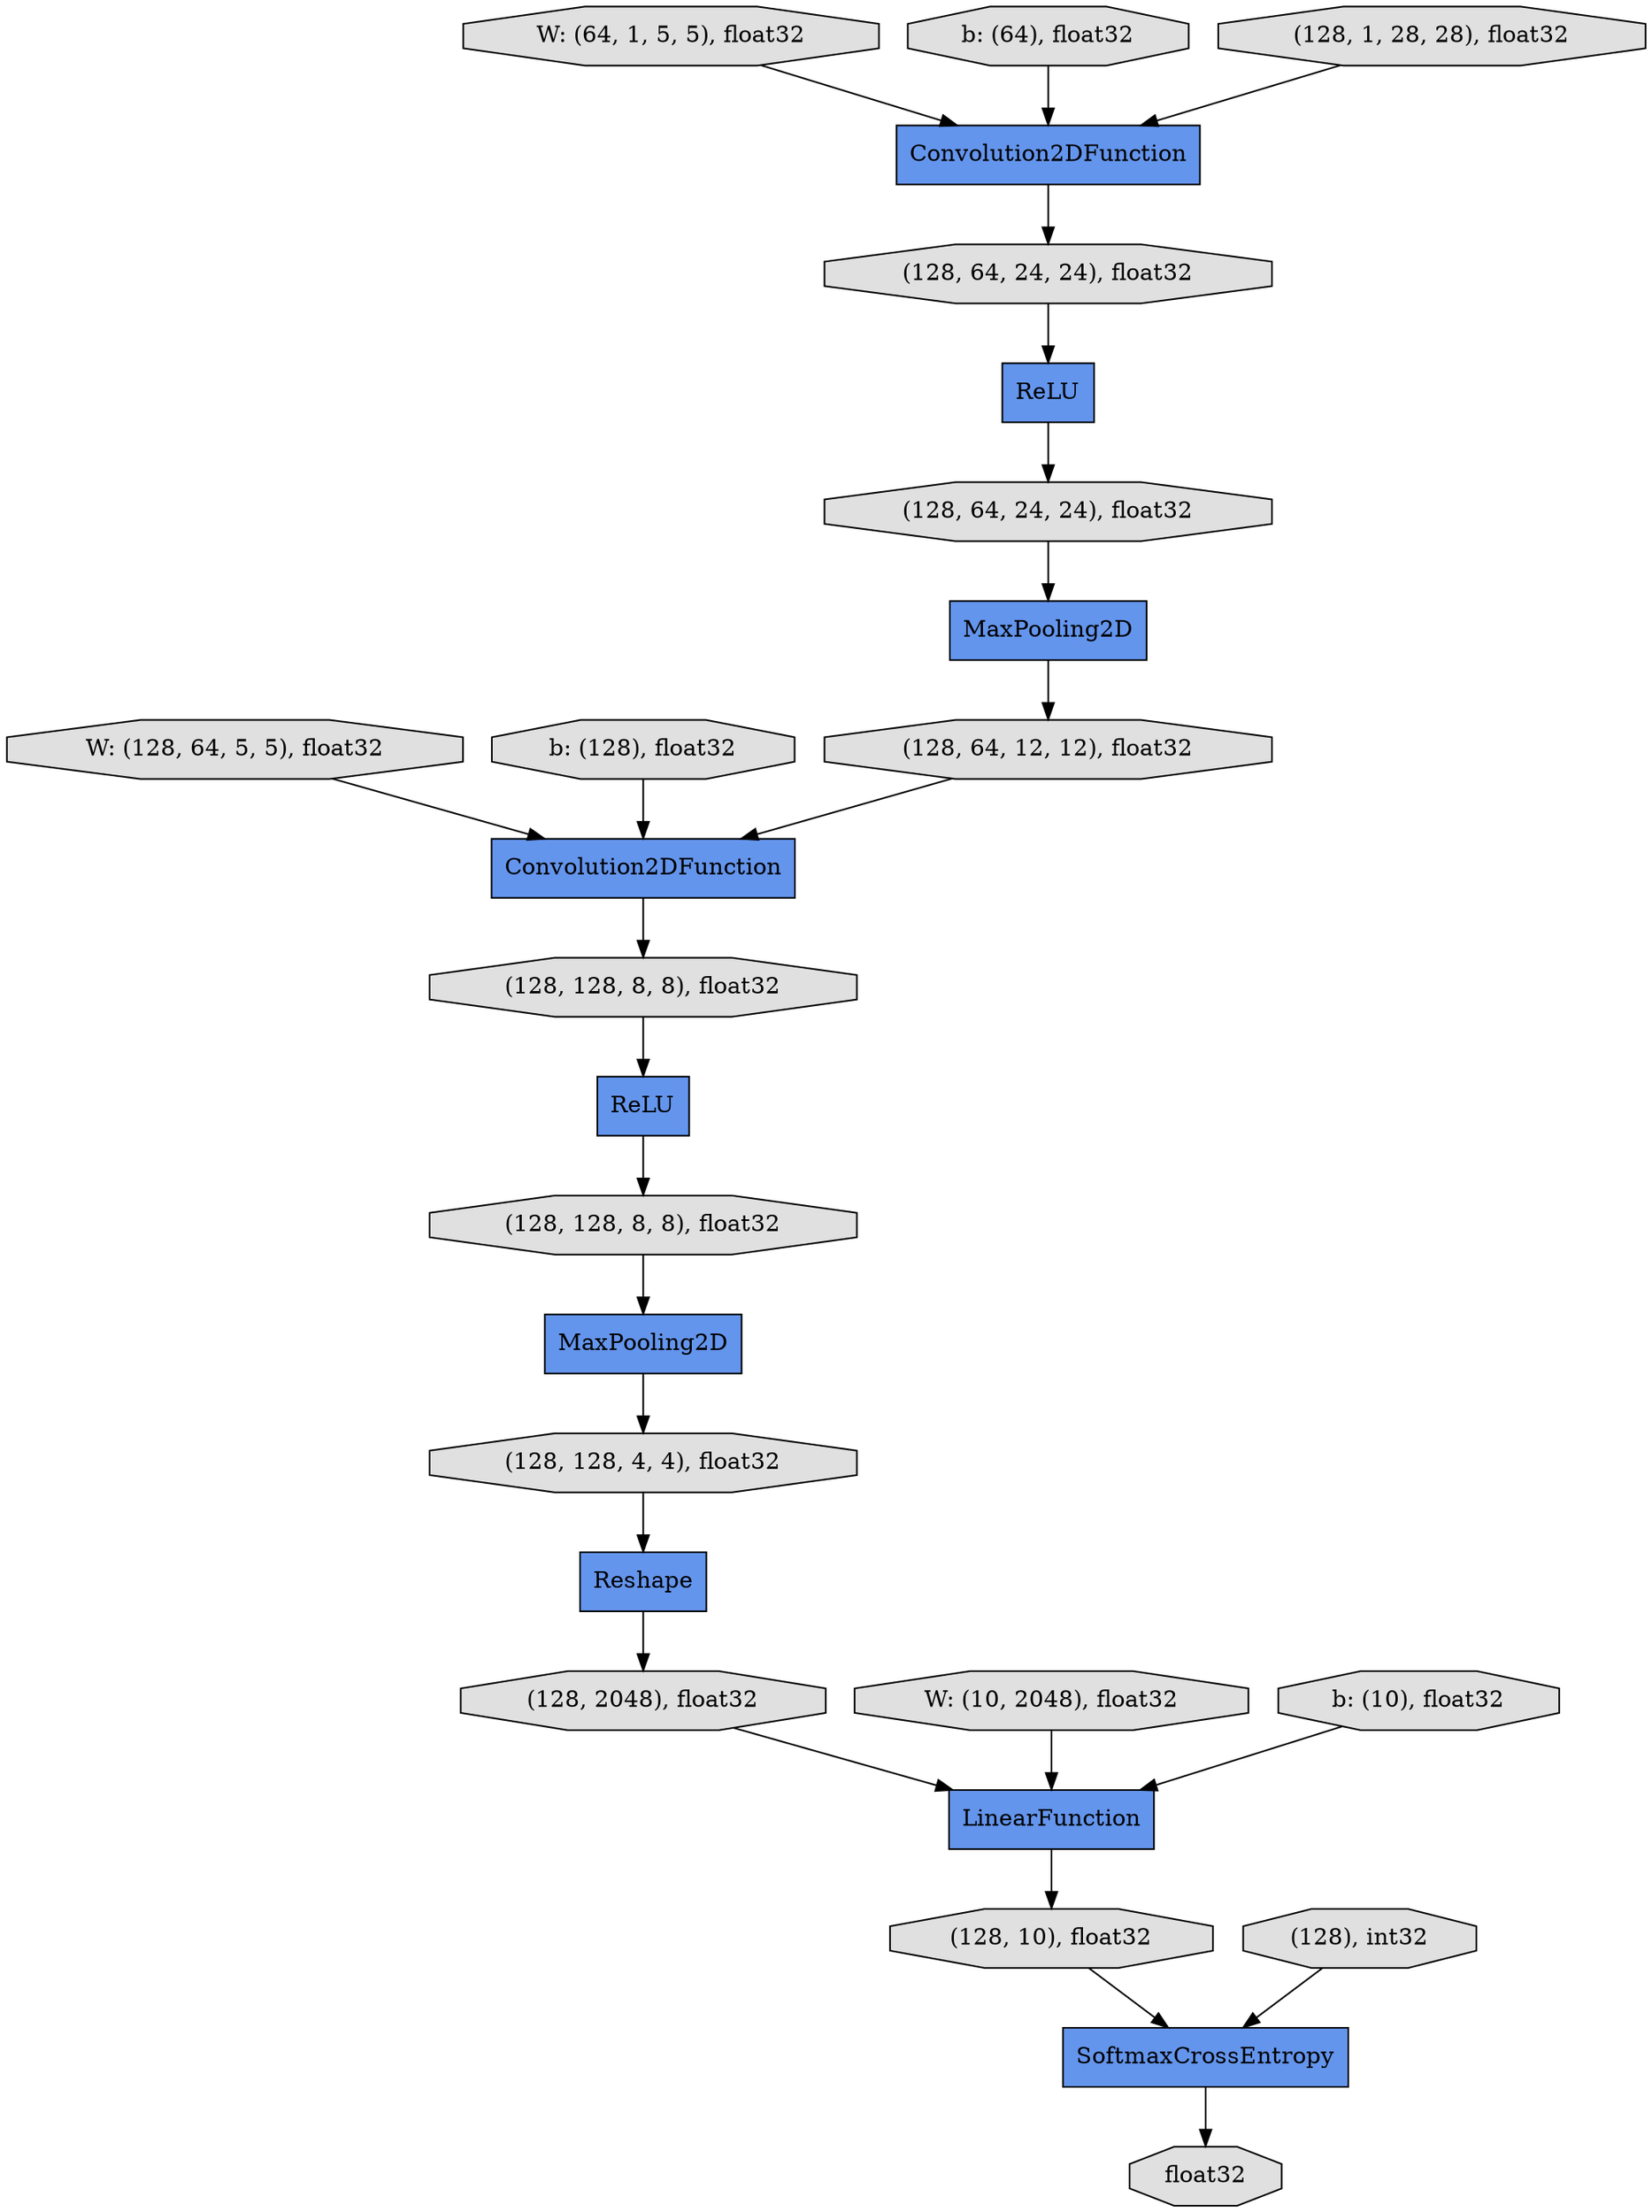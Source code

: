 digraph graphname{rankdir=TB;4818032736 [label="W: (128, 64, 5, 5), float32",shape="octagon",fillcolor="#E0E0E0",style="filled"];4818221320 [label="Convolution2DFunction",shape="record",fillcolor="#6495ED",style="filled"];4818221376 [label="(128, 64, 24, 24), float32",shape="octagon",fillcolor="#E0E0E0",style="filled"];4818033072 [label="b: (128), float32",shape="octagon",fillcolor="#E0E0E0",style="filled"];4818221600 [label="ReLU",shape="record",fillcolor="#6495ED",style="filled"];4818221656 [label="MaxPooling2D",shape="record",fillcolor="#6495ED",style="filled"];4818221712 [label="(128, 64, 12, 12), float32",shape="octagon",fillcolor="#E0E0E0",style="filled"];4818033408 [label="W: (10, 2048), float32",shape="octagon",fillcolor="#E0E0E0",style="filled"];4818221824 [label="(128, 128, 8, 8), float32",shape="octagon",fillcolor="#E0E0E0",style="filled"];4818221936 [label="Reshape",shape="record",fillcolor="#6495ED",style="filled"];4818221992 [label="(128, 128, 8, 8), float32",shape="octagon",fillcolor="#E0E0E0",style="filled"];4818033744 [label="b: (10), float32",shape="octagon",fillcolor="#E0E0E0",style="filled"];4818222160 [label="(128, 128, 4, 4), float32",shape="octagon",fillcolor="#E0E0E0",style="filled"];4818222384 [label="SoftmaxCrossEntropy",shape="record",fillcolor="#6495ED",style="filled"];4818031952 [label="W: (64, 1, 5, 5), float32",shape="octagon",fillcolor="#E0E0E0",style="filled"];4432049544 [label="(128), int32",shape="octagon",fillcolor="#E0E0E0",style="filled"];4818222496 [label="(128, 2048), float32",shape="octagon",fillcolor="#E0E0E0",style="filled"];4818222552 [label="LinearFunction",shape="record",fillcolor="#6495ED",style="filled"];4818222608 [label="float32",shape="octagon",fillcolor="#E0E0E0",style="filled"];4818220648 [label="Convolution2DFunction",shape="record",fillcolor="#6495ED",style="filled"];4818222720 [label="(128, 10), float32",shape="octagon",fillcolor="#E0E0E0",style="filled"];4818220760 [label="ReLU",shape="record",fillcolor="#6495ED",style="filled"];4818032400 [label="b: (64), float32",shape="octagon",fillcolor="#E0E0E0",style="filled"];4818220872 [label="(128, 1, 28, 28), float32",shape="octagon",fillcolor="#E0E0E0",style="filled"];4818220928 [label="MaxPooling2D",shape="record",fillcolor="#6495ED",style="filled"];4818221040 [label="(128, 64, 24, 24), float32",shape="octagon",fillcolor="#E0E0E0",style="filled"];4818221656 -> 4818222160;4818222552 -> 4818222720;4818033408 -> 4818222552;4818220760 -> 4818221376;4818222384 -> 4818222608;4818220928 -> 4818221712;4818222496 -> 4818222552;4818220648 -> 4818221040;4818033072 -> 4818221320;4818222720 -> 4818222384;4818221992 -> 4818221656;4818031952 -> 4818220648;4818222160 -> 4818221936;4818033744 -> 4818222552;4432049544 -> 4818222384;4818221376 -> 4818220928;4818221824 -> 4818221600;4818221040 -> 4818220760;4818221600 -> 4818221992;4818221320 -> 4818221824;4818032400 -> 4818220648;4818221712 -> 4818221320;4818220872 -> 4818220648;4818221936 -> 4818222496;4818032736 -> 4818221320;}